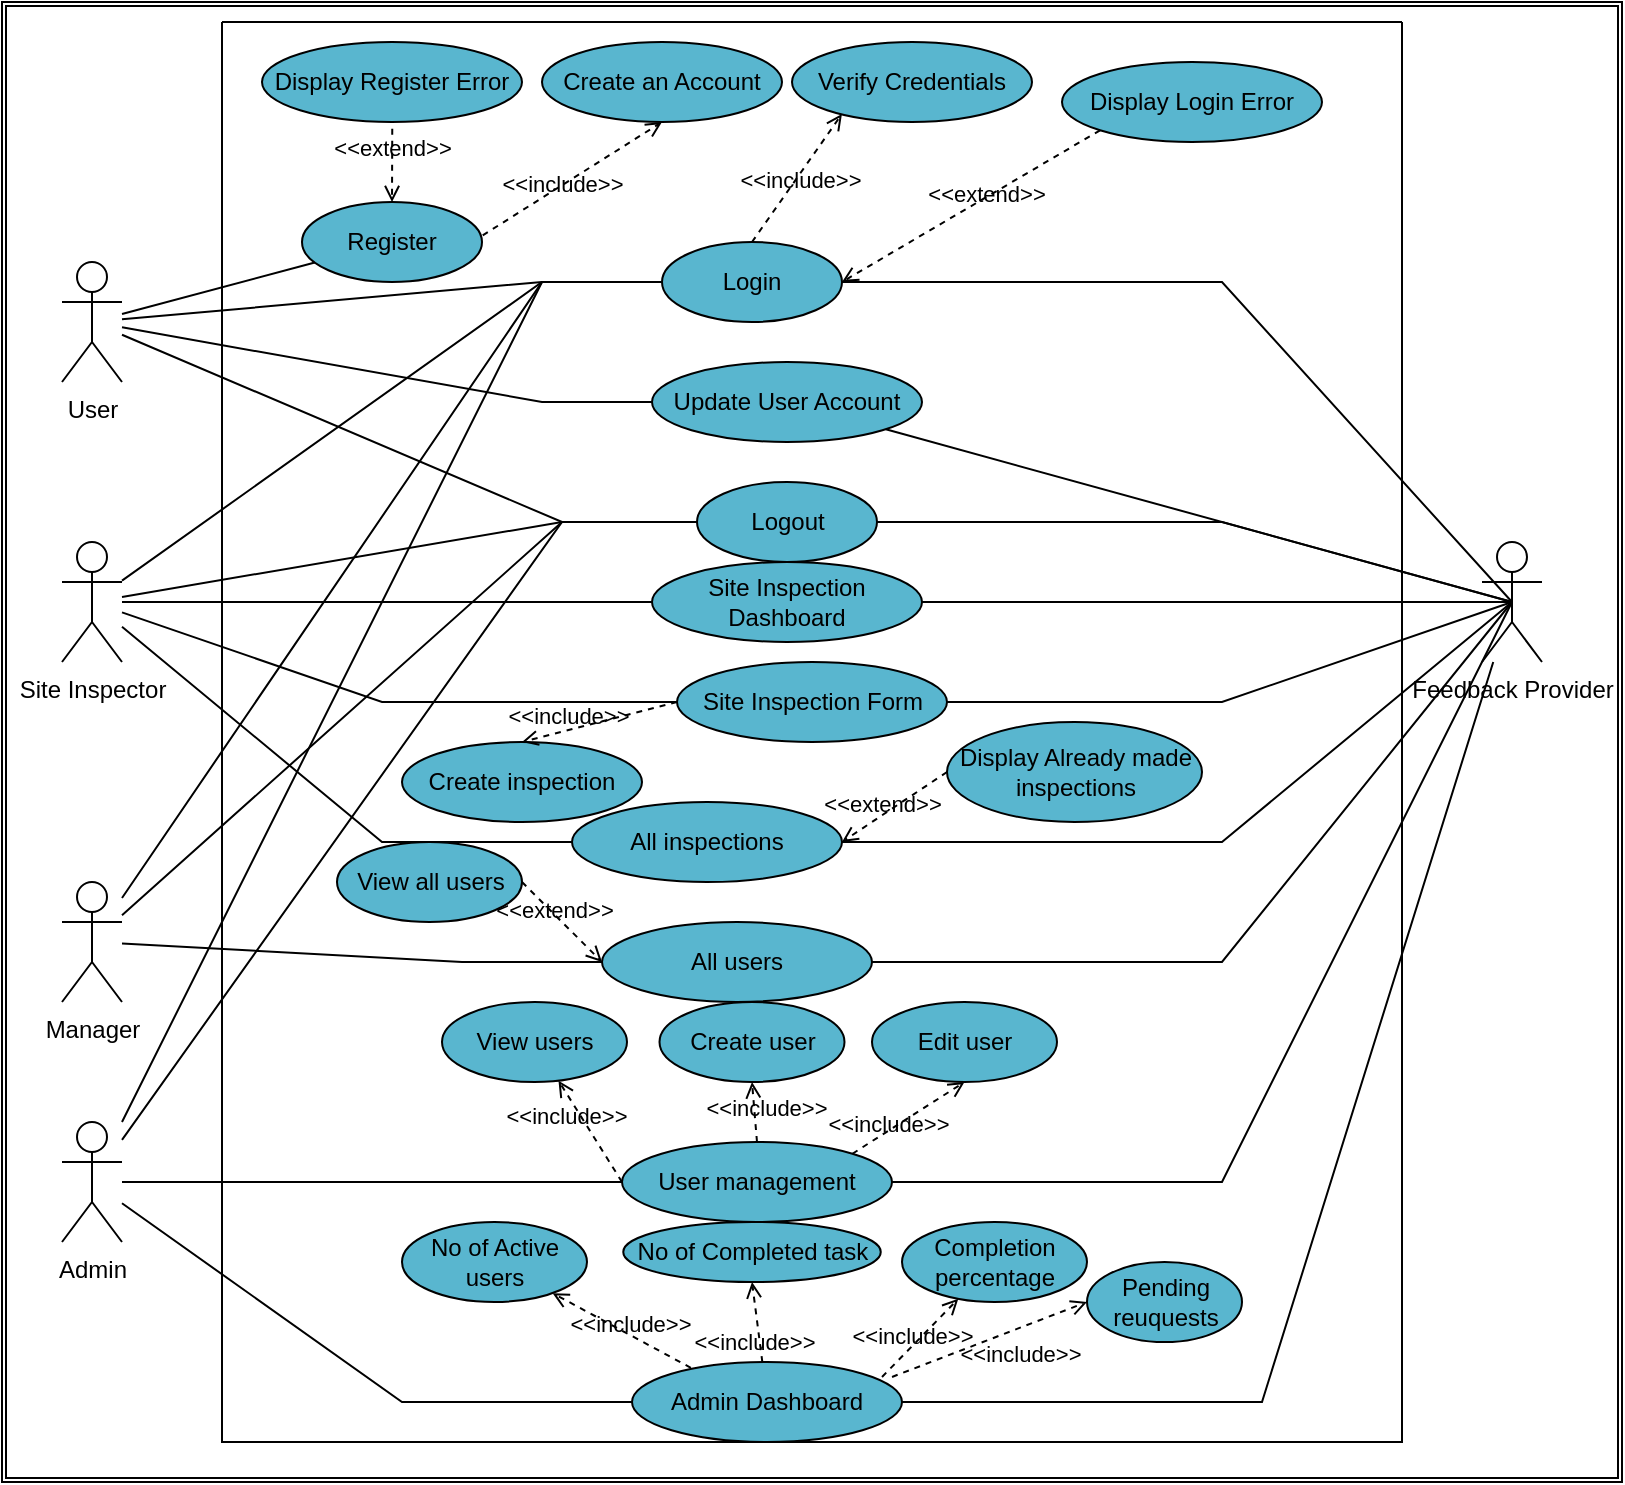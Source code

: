 <mxfile version="20.2.1" type="device"><diagram id="AR4PdZXjg1Hd1nOpft0Y" name="Page-1"><mxGraphModel dx="1085" dy="603" grid="1" gridSize="10" guides="1" tooltips="1" connect="1" arrows="1" fold="1" page="1" pageScale="1" pageWidth="850" pageHeight="1100" math="0" shadow="0"><root><mxCell id="0"/><mxCell id="1" parent="0"/><mxCell id="6Lzf9365mng91GCcVDx9-95" value="" style="group" vertex="1" connectable="0" parent="1"><mxGeometry x="120" y="110" width="810" height="740" as="geometry"/></mxCell><mxCell id="6Lzf9365mng91GCcVDx9-94" value="" style="shape=ext;double=1;rounded=0;whiteSpace=wrap;html=1;fillColor=default;gradientColor=none;" vertex="1" parent="6Lzf9365mng91GCcVDx9-95"><mxGeometry width="810" height="740" as="geometry"/></mxCell><mxCell id="6Lzf9365mng91GCcVDx9-93" value="" style="group" vertex="1" connectable="0" parent="6Lzf9365mng91GCcVDx9-95"><mxGeometry width="810" height="740" as="geometry"/></mxCell><mxCell id="6Lzf9365mng91GCcVDx9-3" value="" style="swimlane;startSize=0;fillColor=default;gradientColor=none;" vertex="1" parent="6Lzf9365mng91GCcVDx9-93"><mxGeometry width="810" height="740" as="geometry"><mxRectangle width="50" height="40" as="alternateBounds"/></mxGeometry></mxCell><mxCell id="6Lzf9365mng91GCcVDx9-5" value="User" style="shape=umlActor;verticalLabelPosition=bottom;verticalAlign=top;html=1;outlineConnect=0;" vertex="1" parent="6Lzf9365mng91GCcVDx9-3"><mxGeometry x="30" y="130" width="30" height="60" as="geometry"/></mxCell><mxCell id="6Lzf9365mng91GCcVDx9-23" value="Feedback Provider" style="shape=umlActor;verticalLabelPosition=bottom;verticalAlign=top;html=1;outlineConnect=0;" vertex="1" parent="6Lzf9365mng91GCcVDx9-3"><mxGeometry x="740" y="270" width="30" height="60" as="geometry"/></mxCell><mxCell id="6Lzf9365mng91GCcVDx9-25" value="Site Inspector" style="shape=umlActor;verticalLabelPosition=bottom;verticalAlign=top;html=1;outlineConnect=0;" vertex="1" parent="6Lzf9365mng91GCcVDx9-3"><mxGeometry x="30" y="270" width="30" height="60" as="geometry"/></mxCell><mxCell id="6Lzf9365mng91GCcVDx9-49" value="Manager" style="shape=umlActor;verticalLabelPosition=bottom;verticalAlign=top;html=1;outlineConnect=0;" vertex="1" parent="6Lzf9365mng91GCcVDx9-3"><mxGeometry x="30" y="440" width="30" height="60" as="geometry"/></mxCell><mxCell id="6Lzf9365mng91GCcVDx9-65" value="Admin" style="shape=umlActor;verticalLabelPosition=bottom;verticalAlign=top;html=1;outlineConnect=0;" vertex="1" parent="6Lzf9365mng91GCcVDx9-3"><mxGeometry x="30" y="560" width="30" height="60" as="geometry"/></mxCell><mxCell id="6Lzf9365mng91GCcVDx9-4" value="" style="swimlane;startSize=0;" vertex="1" parent="6Lzf9365mng91GCcVDx9-93"><mxGeometry x="110" y="10" width="590" height="710" as="geometry"><mxRectangle x="110" y="10" width="50" height="40" as="alternateBounds"/></mxGeometry></mxCell><mxCell id="6Lzf9365mng91GCcVDx9-6" value="Register" style="ellipse;whiteSpace=wrap;html=1;fillColor=#59B6CF;" vertex="1" parent="6Lzf9365mng91GCcVDx9-4"><mxGeometry x="40" y="90" width="90" height="40" as="geometry"/></mxCell><mxCell id="6Lzf9365mng91GCcVDx9-7" value="Create an Account" style="ellipse;whiteSpace=wrap;html=1;fillColor=#59B6CF;" vertex="1" parent="6Lzf9365mng91GCcVDx9-4"><mxGeometry x="160" y="10" width="120" height="40" as="geometry"/></mxCell><mxCell id="6Lzf9365mng91GCcVDx9-8" value="Display Register Error" style="ellipse;whiteSpace=wrap;html=1;fillColor=#59B6CF;" vertex="1" parent="6Lzf9365mng91GCcVDx9-4"><mxGeometry x="20" y="10" width="130" height="40" as="geometry"/></mxCell><mxCell id="6Lzf9365mng91GCcVDx9-11" value="&amp;lt;&amp;lt;extend&amp;gt;&amp;gt;" style="html=1;verticalAlign=bottom;labelBackgroundColor=none;endArrow=open;endFill=0;dashed=1;rounded=0;exitX=0.501;exitY=1.083;exitDx=0;exitDy=0;exitPerimeter=0;entryX=0.5;entryY=0;entryDx=0;entryDy=0;" edge="1" parent="6Lzf9365mng91GCcVDx9-4" source="6Lzf9365mng91GCcVDx9-8" target="6Lzf9365mng91GCcVDx9-6"><mxGeometry width="160" relative="1" as="geometry"><mxPoint x="150" y="99.76" as="sourcePoint"/><mxPoint x="310" y="99.76" as="targetPoint"/></mxGeometry></mxCell><mxCell id="6Lzf9365mng91GCcVDx9-12" value="&amp;lt;&amp;lt;include&amp;gt;&amp;gt;" style="html=1;verticalAlign=bottom;labelBackgroundColor=none;endArrow=open;endFill=0;dashed=1;rounded=0;entryX=0.5;entryY=1;entryDx=0;entryDy=0;exitX=1.004;exitY=0.417;exitDx=0;exitDy=0;exitPerimeter=0;" edge="1" parent="6Lzf9365mng91GCcVDx9-4" source="6Lzf9365mng91GCcVDx9-6" target="6Lzf9365mng91GCcVDx9-7"><mxGeometry x="-0.2" y="-7" width="160" relative="1" as="geometry"><mxPoint x="170" y="90" as="sourcePoint"/><mxPoint x="330" y="90" as="targetPoint"/><mxPoint as="offset"/></mxGeometry></mxCell><mxCell id="6Lzf9365mng91GCcVDx9-13" value="Login" style="ellipse;whiteSpace=wrap;html=1;fillColor=#59B6CF;" vertex="1" parent="6Lzf9365mng91GCcVDx9-4"><mxGeometry x="220" y="110" width="90" height="40" as="geometry"/></mxCell><mxCell id="6Lzf9365mng91GCcVDx9-14" value="Logout" style="ellipse;whiteSpace=wrap;html=1;fillColor=#59B6CF;" vertex="1" parent="6Lzf9365mng91GCcVDx9-4"><mxGeometry x="237.5" y="230" width="90" height="40" as="geometry"/></mxCell><mxCell id="6Lzf9365mng91GCcVDx9-17" value="Verify Credentials" style="ellipse;whiteSpace=wrap;html=1;fillColor=#59B6CF;" vertex="1" parent="6Lzf9365mng91GCcVDx9-4"><mxGeometry x="285" y="10" width="120" height="40" as="geometry"/></mxCell><mxCell id="6Lzf9365mng91GCcVDx9-18" value="Display Login Error" style="ellipse;whiteSpace=wrap;html=1;fillColor=#59B6CF;" vertex="1" parent="6Lzf9365mng91GCcVDx9-4"><mxGeometry x="420" y="20" width="130" height="40" as="geometry"/></mxCell><mxCell id="6Lzf9365mng91GCcVDx9-19" value="&amp;lt;&amp;lt;extend&amp;gt;&amp;gt;" style="html=1;verticalAlign=bottom;labelBackgroundColor=none;endArrow=open;endFill=0;dashed=1;rounded=0;exitX=0;exitY=1;exitDx=0;exitDy=0;entryX=1;entryY=0.5;entryDx=0;entryDy=0;" edge="1" parent="6Lzf9365mng91GCcVDx9-4" source="6Lzf9365mng91GCcVDx9-18" target="6Lzf9365mng91GCcVDx9-13"><mxGeometry x="-0.074" y="6" width="160" relative="1" as="geometry"><mxPoint x="120" y="-0.24" as="sourcePoint"/><mxPoint x="285" y="110" as="targetPoint"/><mxPoint as="offset"/></mxGeometry></mxCell><mxCell id="6Lzf9365mng91GCcVDx9-20" value="&amp;lt;&amp;lt;include&amp;gt;&amp;gt;" style="html=1;verticalAlign=bottom;labelBackgroundColor=none;endArrow=open;endFill=0;dashed=1;rounded=0;entryX=0.208;entryY=0.9;entryDx=0;entryDy=0;entryPerimeter=0;exitX=0.5;exitY=0;exitDx=0;exitDy=0;" edge="1" parent="6Lzf9365mng91GCcVDx9-4" target="6Lzf9365mng91GCcVDx9-17" source="6Lzf9365mng91GCcVDx9-13"><mxGeometry x="-0.2" y="-7" width="160" relative="1" as="geometry"><mxPoint x="280" y="110" as="sourcePoint"/><mxPoint x="300" y="-10" as="targetPoint"/><mxPoint as="offset"/></mxGeometry></mxCell><mxCell id="6Lzf9365mng91GCcVDx9-21" value="Update User Account" style="ellipse;whiteSpace=wrap;html=1;fillColor=#59B6CF;" vertex="1" parent="6Lzf9365mng91GCcVDx9-4"><mxGeometry x="215" y="170" width="135" height="40" as="geometry"/></mxCell><mxCell id="6Lzf9365mng91GCcVDx9-36" value="Site Inspection Form" style="ellipse;whiteSpace=wrap;html=1;fillColor=#59B6CF;" vertex="1" parent="6Lzf9365mng91GCcVDx9-4"><mxGeometry x="227.5" y="320" width="135" height="40" as="geometry"/></mxCell><mxCell id="6Lzf9365mng91GCcVDx9-39" value="Create inspection" style="ellipse;whiteSpace=wrap;html=1;fillColor=#59B6CF;" vertex="1" parent="6Lzf9365mng91GCcVDx9-4"><mxGeometry x="90" y="360" width="120" height="40" as="geometry"/></mxCell><mxCell id="6Lzf9365mng91GCcVDx9-40" value="&amp;lt;&amp;lt;include&amp;gt;&amp;gt;" style="html=1;verticalAlign=bottom;labelBackgroundColor=none;endArrow=open;endFill=0;dashed=1;rounded=0;entryX=0.5;entryY=0;entryDx=0;entryDy=0;exitX=0;exitY=0.5;exitDx=0;exitDy=0;" edge="1" parent="6Lzf9365mng91GCcVDx9-4" target="6Lzf9365mng91GCcVDx9-39" source="6Lzf9365mng91GCcVDx9-36"><mxGeometry x="0.422" y="2" width="160" relative="1" as="geometry"><mxPoint x="215.0" y="429.68" as="sourcePoint"/><mxPoint x="184.64" y="293" as="targetPoint"/><mxPoint as="offset"/></mxGeometry></mxCell><mxCell id="6Lzf9365mng91GCcVDx9-41" value="All inspections" style="ellipse;whiteSpace=wrap;html=1;fillColor=#59B6CF;" vertex="1" parent="6Lzf9365mng91GCcVDx9-4"><mxGeometry x="175" y="390" width="135" height="40" as="geometry"/></mxCell><mxCell id="6Lzf9365mng91GCcVDx9-44" value="Site Inspection Dashboard" style="ellipse;whiteSpace=wrap;html=1;fillColor=#59B6CF;" vertex="1" parent="6Lzf9365mng91GCcVDx9-4"><mxGeometry x="215" y="270" width="135" height="40" as="geometry"/></mxCell><mxCell id="6Lzf9365mng91GCcVDx9-52" value="Display Already made inspections" style="ellipse;whiteSpace=wrap;html=1;fillColor=#59B6CF;" vertex="1" parent="6Lzf9365mng91GCcVDx9-4"><mxGeometry x="362.5" y="350" width="127.5" height="50" as="geometry"/></mxCell><mxCell id="6Lzf9365mng91GCcVDx9-59" value="&amp;lt;&amp;lt;extend&amp;gt;&amp;gt;" style="html=1;verticalAlign=bottom;labelBackgroundColor=none;endArrow=open;endFill=0;dashed=1;rounded=0;exitX=0;exitY=0.5;exitDx=0;exitDy=0;entryX=1;entryY=0.5;entryDx=0;entryDy=0;" edge="1" parent="6Lzf9365mng91GCcVDx9-4" source="6Lzf9365mng91GCcVDx9-52" target="6Lzf9365mng91GCcVDx9-41"><mxGeometry x="0.297" y="3" width="160" relative="1" as="geometry"><mxPoint x="499.038" y="360.002" as="sourcePoint"/><mxPoint x="370" y="435.86" as="targetPoint"/><mxPoint as="offset"/></mxGeometry></mxCell><mxCell id="6Lzf9365mng91GCcVDx9-60" value="All users" style="ellipse;whiteSpace=wrap;html=1;fillColor=#59B6CF;" vertex="1" parent="6Lzf9365mng91GCcVDx9-4"><mxGeometry x="190" y="450" width="135" height="40" as="geometry"/></mxCell><mxCell id="6Lzf9365mng91GCcVDx9-63" value="View all users" style="ellipse;whiteSpace=wrap;html=1;fillColor=#59B6CF;" vertex="1" parent="6Lzf9365mng91GCcVDx9-4"><mxGeometry x="57.5" y="410" width="92.5" height="40" as="geometry"/></mxCell><mxCell id="6Lzf9365mng91GCcVDx9-64" value="&amp;lt;&amp;lt;extend&amp;gt;&amp;gt;" style="html=1;verticalAlign=bottom;labelBackgroundColor=none;endArrow=open;endFill=0;dashed=1;rounded=0;exitX=1;exitY=0.5;exitDx=0;exitDy=0;entryX=0;entryY=0.5;entryDx=0;entryDy=0;" edge="1" parent="6Lzf9365mng91GCcVDx9-4" source="6Lzf9365mng91GCcVDx9-63" target="6Lzf9365mng91GCcVDx9-60"><mxGeometry x="-0.02" y="-5" width="160" relative="1" as="geometry"><mxPoint x="259.038" y="310.002" as="sourcePoint"/><mxPoint x="300" y="480.0" as="targetPoint"/><mxPoint as="offset"/><Array as="points"/></mxGeometry></mxCell><mxCell id="6Lzf9365mng91GCcVDx9-68" value="User management" style="ellipse;whiteSpace=wrap;html=1;fillColor=#59B6CF;" vertex="1" parent="6Lzf9365mng91GCcVDx9-4"><mxGeometry x="200" y="560" width="135" height="40" as="geometry"/></mxCell><mxCell id="6Lzf9365mng91GCcVDx9-70" value="&amp;lt;&amp;lt;include&amp;gt;&amp;gt;" style="html=1;verticalAlign=bottom;labelBackgroundColor=none;endArrow=open;endFill=0;dashed=1;rounded=0;exitX=0;exitY=0.5;exitDx=0;exitDy=0;" edge="1" parent="6Lzf9365mng91GCcVDx9-4" source="6Lzf9365mng91GCcVDx9-68" target="6Lzf9365mng91GCcVDx9-71"><mxGeometry x="0.169" y="11" width="160" relative="1" as="geometry"><mxPoint x="210.0" y="540" as="sourcePoint"/><mxPoint x="132.5" y="560.0" as="targetPoint"/><mxPoint as="offset"/></mxGeometry></mxCell><mxCell id="6Lzf9365mng91GCcVDx9-71" value="View users" style="ellipse;whiteSpace=wrap;html=1;fillColor=#59B6CF;" vertex="1" parent="6Lzf9365mng91GCcVDx9-4"><mxGeometry x="110" y="490" width="92.5" height="40" as="geometry"/></mxCell><mxCell id="6Lzf9365mng91GCcVDx9-72" value="Create user" style="ellipse;whiteSpace=wrap;html=1;fillColor=#59B6CF;" vertex="1" parent="6Lzf9365mng91GCcVDx9-4"><mxGeometry x="218.75" y="490" width="92.5" height="40" as="geometry"/></mxCell><mxCell id="6Lzf9365mng91GCcVDx9-73" value="&amp;lt;&amp;lt;include&amp;gt;&amp;gt;" style="html=1;verticalAlign=bottom;labelBackgroundColor=none;endArrow=open;endFill=0;dashed=1;rounded=0;entryX=0.5;entryY=1;entryDx=0;entryDy=0;exitX=0.5;exitY=0;exitDx=0;exitDy=0;" edge="1" parent="6Lzf9365mng91GCcVDx9-4" source="6Lzf9365mng91GCcVDx9-68" target="6Lzf9365mng91GCcVDx9-72"><mxGeometry x="-0.458" y="-5" width="160" relative="1" as="geometry"><mxPoint x="200" y="570" as="sourcePoint"/><mxPoint x="151.239" y="546.084" as="targetPoint"/><mxPoint as="offset"/></mxGeometry></mxCell><mxCell id="6Lzf9365mng91GCcVDx9-74" value="Edit user" style="ellipse;whiteSpace=wrap;html=1;fillColor=#59B6CF;" vertex="1" parent="6Lzf9365mng91GCcVDx9-4"><mxGeometry x="325" y="490" width="92.5" height="40" as="geometry"/></mxCell><mxCell id="6Lzf9365mng91GCcVDx9-76" value="&amp;lt;&amp;lt;include&amp;gt;&amp;gt;" style="html=1;verticalAlign=bottom;labelBackgroundColor=none;endArrow=open;endFill=0;dashed=1;rounded=0;entryX=0.5;entryY=1;entryDx=0;entryDy=0;exitX=1;exitY=0;exitDx=0;exitDy=0;" edge="1" parent="6Lzf9365mng91GCcVDx9-4" source="6Lzf9365mng91GCcVDx9-68" target="6Lzf9365mng91GCcVDx9-74"><mxGeometry x="-0.458" y="-5" width="160" relative="1" as="geometry"><mxPoint x="255.495" y="568.36" as="sourcePoint"/><mxPoint x="252.803" y="539.28" as="targetPoint"/><mxPoint as="offset"/></mxGeometry></mxCell><mxCell id="6Lzf9365mng91GCcVDx9-78" value="Admin Dashboard" style="ellipse;whiteSpace=wrap;html=1;fillColor=#59B6CF;" vertex="1" parent="6Lzf9365mng91GCcVDx9-4"><mxGeometry x="205" y="670" width="135" height="40" as="geometry"/></mxCell><mxCell id="6Lzf9365mng91GCcVDx9-80" value="&amp;lt;&amp;lt;include&amp;gt;&amp;gt;" style="html=1;verticalAlign=bottom;labelBackgroundColor=none;endArrow=open;endFill=0;dashed=1;rounded=0;exitX=0.218;exitY=0.073;exitDx=0;exitDy=0;exitPerimeter=0;" edge="1" parent="6Lzf9365mng91GCcVDx9-4" target="6Lzf9365mng91GCcVDx9-81" source="6Lzf9365mng91GCcVDx9-78"><mxGeometry x="-0.176" y="3" width="160" relative="1" as="geometry"><mxPoint x="212.5" y="680" as="sourcePoint"/><mxPoint x="-85" y="540.0" as="targetPoint"/><mxPoint as="offset"/><Array as="points"/></mxGeometry></mxCell><mxCell id="6Lzf9365mng91GCcVDx9-81" value="No of Active users" style="ellipse;whiteSpace=wrap;html=1;fillColor=#59B6CF;" vertex="1" parent="6Lzf9365mng91GCcVDx9-4"><mxGeometry x="90" y="600" width="92.5" height="40" as="geometry"/></mxCell><mxCell id="6Lzf9365mng91GCcVDx9-82" value="No of Completed task" style="ellipse;whiteSpace=wrap;html=1;fillColor=#59B6CF;" vertex="1" parent="6Lzf9365mng91GCcVDx9-4"><mxGeometry x="200.63" y="600" width="128.75" height="30" as="geometry"/></mxCell><mxCell id="6Lzf9365mng91GCcVDx9-84" value="&amp;lt;&amp;lt;include&amp;gt;&amp;gt;" style="html=1;verticalAlign=bottom;labelBackgroundColor=none;endArrow=open;endFill=0;dashed=1;rounded=0;entryX=0.5;entryY=1;entryDx=0;entryDy=0;" edge="1" parent="6Lzf9365mng91GCcVDx9-4" source="6Lzf9365mng91GCcVDx9-78" target="6Lzf9365mng91GCcVDx9-82"><mxGeometry x="-0.929" y="4" width="160" relative="1" as="geometry"><mxPoint x="239.43" y="672.92" as="sourcePoint"/><mxPoint x="155.55" y="634.523" as="targetPoint"/><mxPoint as="offset"/><Array as="points"/></mxGeometry></mxCell><mxCell id="6Lzf9365mng91GCcVDx9-87" value="&amp;lt;&amp;lt;include&amp;gt;&amp;gt;" style="html=1;verticalAlign=bottom;labelBackgroundColor=none;endArrow=open;endFill=0;dashed=1;rounded=0;exitX=0.926;exitY=0.187;exitDx=0;exitDy=0;exitPerimeter=0;" edge="1" parent="6Lzf9365mng91GCcVDx9-4" target="6Lzf9365mng91GCcVDx9-88" source="6Lzf9365mng91GCcVDx9-78"><mxGeometry x="-0.329" y="-3" width="160" relative="1" as="geometry"><mxPoint x="479.43" y="662.92" as="sourcePoint"/><mxPoint x="-65" y="420.0" as="targetPoint"/><mxPoint as="offset"/><Array as="points"/></mxGeometry></mxCell><mxCell id="6Lzf9365mng91GCcVDx9-88" value="Completion percentage" style="ellipse;whiteSpace=wrap;html=1;fillColor=#59B6CF;" vertex="1" parent="6Lzf9365mng91GCcVDx9-4"><mxGeometry x="340" y="600" width="92.5" height="40" as="geometry"/></mxCell><mxCell id="6Lzf9365mng91GCcVDx9-89" value="Pending reuquests" style="ellipse;whiteSpace=wrap;html=1;fillColor=#59B6CF;" vertex="1" parent="6Lzf9365mng91GCcVDx9-4"><mxGeometry x="432.5" y="620" width="77.5" height="40" as="geometry"/></mxCell><mxCell id="6Lzf9365mng91GCcVDx9-9" style="rounded=0;orthogonalLoop=1;jettySize=auto;html=1;endArrow=none;endFill=0;" edge="1" parent="6Lzf9365mng91GCcVDx9-93" source="6Lzf9365mng91GCcVDx9-5" target="6Lzf9365mng91GCcVDx9-6"><mxGeometry relative="1" as="geometry"/></mxCell><mxCell id="6Lzf9365mng91GCcVDx9-15" style="edgeStyle=none;rounded=0;orthogonalLoop=1;jettySize=auto;html=1;endArrow=none;endFill=0;" edge="1" parent="6Lzf9365mng91GCcVDx9-93" source="6Lzf9365mng91GCcVDx9-5" target="6Lzf9365mng91GCcVDx9-13"><mxGeometry relative="1" as="geometry"><Array as="points"><mxPoint x="270" y="140"/></Array></mxGeometry></mxCell><mxCell id="6Lzf9365mng91GCcVDx9-16" style="edgeStyle=none;rounded=0;orthogonalLoop=1;jettySize=auto;html=1;endArrow=none;endFill=0;" edge="1" parent="6Lzf9365mng91GCcVDx9-93" source="6Lzf9365mng91GCcVDx9-5" target="6Lzf9365mng91GCcVDx9-14"><mxGeometry relative="1" as="geometry"><Array as="points"><mxPoint x="280" y="260"/></Array></mxGeometry></mxCell><mxCell id="6Lzf9365mng91GCcVDx9-24" style="edgeStyle=none;rounded=0;orthogonalLoop=1;jettySize=auto;html=1;entryX=0.5;entryY=0.5;entryDx=0;entryDy=0;entryPerimeter=0;endArrow=none;endFill=0;" edge="1" parent="6Lzf9365mng91GCcVDx9-93" source="6Lzf9365mng91GCcVDx9-13" target="6Lzf9365mng91GCcVDx9-23"><mxGeometry relative="1" as="geometry"><Array as="points"><mxPoint x="610" y="140"/></Array></mxGeometry></mxCell><mxCell id="6Lzf9365mng91GCcVDx9-31" style="edgeStyle=none;rounded=0;orthogonalLoop=1;jettySize=auto;html=1;entryX=0;entryY=0.5;entryDx=0;entryDy=0;endArrow=none;endFill=0;" edge="1" parent="6Lzf9365mng91GCcVDx9-93" source="6Lzf9365mng91GCcVDx9-25" target="6Lzf9365mng91GCcVDx9-13"><mxGeometry relative="1" as="geometry"><mxPoint x="180" y="270" as="targetPoint"/><Array as="points"><mxPoint x="270" y="140"/></Array></mxGeometry></mxCell><mxCell id="6Lzf9365mng91GCcVDx9-32" style="edgeStyle=none;rounded=0;orthogonalLoop=1;jettySize=auto;html=1;entryX=0;entryY=0.5;entryDx=0;entryDy=0;endArrow=none;endFill=0;" edge="1" parent="6Lzf9365mng91GCcVDx9-93" source="6Lzf9365mng91GCcVDx9-25" target="6Lzf9365mng91GCcVDx9-14"><mxGeometry relative="1" as="geometry"><Array as="points"><mxPoint x="280" y="260"/></Array></mxGeometry></mxCell><mxCell id="6Lzf9365mng91GCcVDx9-33" style="edgeStyle=none;rounded=0;orthogonalLoop=1;jettySize=auto;html=1;entryX=0.5;entryY=0.5;entryDx=0;entryDy=0;entryPerimeter=0;endArrow=none;endFill=0;" edge="1" parent="6Lzf9365mng91GCcVDx9-93" source="6Lzf9365mng91GCcVDx9-14" target="6Lzf9365mng91GCcVDx9-23"><mxGeometry relative="1" as="geometry"><Array as="points"><mxPoint x="610" y="260"/></Array></mxGeometry></mxCell><mxCell id="6Lzf9365mng91GCcVDx9-34" style="edgeStyle=none;rounded=0;orthogonalLoop=1;jettySize=auto;html=1;entryX=0;entryY=0.5;entryDx=0;entryDy=0;endArrow=none;endFill=0;" edge="1" parent="6Lzf9365mng91GCcVDx9-93" source="6Lzf9365mng91GCcVDx9-5" target="6Lzf9365mng91GCcVDx9-21"><mxGeometry relative="1" as="geometry"><Array as="points"><mxPoint x="270" y="200"/></Array></mxGeometry></mxCell><mxCell id="6Lzf9365mng91GCcVDx9-35" style="edgeStyle=none;rounded=0;orthogonalLoop=1;jettySize=auto;html=1;entryX=0.5;entryY=0.5;entryDx=0;entryDy=0;entryPerimeter=0;endArrow=none;endFill=0;" edge="1" parent="6Lzf9365mng91GCcVDx9-93" source="6Lzf9365mng91GCcVDx9-21" target="6Lzf9365mng91GCcVDx9-23"><mxGeometry relative="1" as="geometry"/></mxCell><mxCell id="6Lzf9365mng91GCcVDx9-37" style="edgeStyle=none;rounded=0;orthogonalLoop=1;jettySize=auto;html=1;endArrow=none;endFill=0;entryX=0;entryY=0.5;entryDx=0;entryDy=0;" edge="1" parent="6Lzf9365mng91GCcVDx9-93" source="6Lzf9365mng91GCcVDx9-25" target="6Lzf9365mng91GCcVDx9-36"><mxGeometry relative="1" as="geometry"><Array as="points"><mxPoint x="190" y="350"/></Array></mxGeometry></mxCell><mxCell id="6Lzf9365mng91GCcVDx9-43" style="edgeStyle=none;rounded=0;orthogonalLoop=1;jettySize=auto;html=1;endArrow=none;endFill=0;exitX=1;exitY=0.5;exitDx=0;exitDy=0;entryX=0.5;entryY=0.5;entryDx=0;entryDy=0;entryPerimeter=0;" edge="1" parent="6Lzf9365mng91GCcVDx9-93" source="6Lzf9365mng91GCcVDx9-41" target="6Lzf9365mng91GCcVDx9-23"><mxGeometry relative="1" as="geometry"><Array as="points"><mxPoint x="610" y="420"/></Array></mxGeometry></mxCell><mxCell id="6Lzf9365mng91GCcVDx9-45" style="edgeStyle=none;rounded=0;orthogonalLoop=1;jettySize=auto;html=1;entryX=0;entryY=0.5;entryDx=0;entryDy=0;endArrow=none;endFill=0;" edge="1" parent="6Lzf9365mng91GCcVDx9-93" source="6Lzf9365mng91GCcVDx9-25" target="6Lzf9365mng91GCcVDx9-44"><mxGeometry relative="1" as="geometry"/></mxCell><mxCell id="6Lzf9365mng91GCcVDx9-46" style="edgeStyle=none;rounded=0;orthogonalLoop=1;jettySize=auto;html=1;entryX=0.5;entryY=0.5;entryDx=0;entryDy=0;entryPerimeter=0;endArrow=none;endFill=0;exitX=1;exitY=0.5;exitDx=0;exitDy=0;" edge="1" parent="6Lzf9365mng91GCcVDx9-93" source="6Lzf9365mng91GCcVDx9-44" target="6Lzf9365mng91GCcVDx9-23"><mxGeometry relative="1" as="geometry"><Array as="points"><mxPoint x="610" y="300"/></Array></mxGeometry></mxCell><mxCell id="6Lzf9365mng91GCcVDx9-47" style="edgeStyle=none;rounded=0;orthogonalLoop=1;jettySize=auto;html=1;entryX=0.5;entryY=0.5;entryDx=0;entryDy=0;entryPerimeter=0;endArrow=none;endFill=0;exitX=1;exitY=0.5;exitDx=0;exitDy=0;" edge="1" parent="6Lzf9365mng91GCcVDx9-93" source="6Lzf9365mng91GCcVDx9-36" target="6Lzf9365mng91GCcVDx9-23"><mxGeometry relative="1" as="geometry"><Array as="points"><mxPoint x="610" y="350"/></Array></mxGeometry></mxCell><mxCell id="6Lzf9365mng91GCcVDx9-48" style="edgeStyle=none;rounded=0;orthogonalLoop=1;jettySize=auto;html=1;entryX=0;entryY=0.5;entryDx=0;entryDy=0;endArrow=none;endFill=0;" edge="1" parent="6Lzf9365mng91GCcVDx9-93" source="6Lzf9365mng91GCcVDx9-25" target="6Lzf9365mng91GCcVDx9-41"><mxGeometry relative="1" as="geometry"><Array as="points"><mxPoint x="190" y="420"/></Array></mxGeometry></mxCell><mxCell id="6Lzf9365mng91GCcVDx9-50" style="edgeStyle=none;rounded=0;orthogonalLoop=1;jettySize=auto;html=1;endArrow=none;endFill=0;entryX=0;entryY=0.5;entryDx=0;entryDy=0;" edge="1" parent="6Lzf9365mng91GCcVDx9-93" source="6Lzf9365mng91GCcVDx9-49" target="6Lzf9365mng91GCcVDx9-13"><mxGeometry relative="1" as="geometry"><Array as="points"><mxPoint x="270" y="140"/></Array></mxGeometry></mxCell><mxCell id="6Lzf9365mng91GCcVDx9-51" style="edgeStyle=none;rounded=0;orthogonalLoop=1;jettySize=auto;html=1;entryX=0;entryY=0.5;entryDx=0;entryDy=0;endArrow=none;endFill=0;" edge="1" parent="6Lzf9365mng91GCcVDx9-93" source="6Lzf9365mng91GCcVDx9-49" target="6Lzf9365mng91GCcVDx9-14"><mxGeometry relative="1" as="geometry"><Array as="points"><mxPoint x="280" y="260"/></Array></mxGeometry></mxCell><mxCell id="6Lzf9365mng91GCcVDx9-61" style="edgeStyle=none;rounded=0;orthogonalLoop=1;jettySize=auto;html=1;entryX=0;entryY=0.5;entryDx=0;entryDy=0;endArrow=none;endFill=0;" edge="1" parent="6Lzf9365mng91GCcVDx9-93" source="6Lzf9365mng91GCcVDx9-49" target="6Lzf9365mng91GCcVDx9-60"><mxGeometry relative="1" as="geometry"><Array as="points"><mxPoint x="230" y="480"/></Array></mxGeometry></mxCell><mxCell id="6Lzf9365mng91GCcVDx9-62" style="edgeStyle=none;rounded=0;orthogonalLoop=1;jettySize=auto;html=1;entryX=0.5;entryY=0.5;entryDx=0;entryDy=0;entryPerimeter=0;endArrow=none;endFill=0;" edge="1" parent="6Lzf9365mng91GCcVDx9-93" source="6Lzf9365mng91GCcVDx9-60" target="6Lzf9365mng91GCcVDx9-23"><mxGeometry relative="1" as="geometry"><Array as="points"><mxPoint x="610" y="480"/></Array></mxGeometry></mxCell><mxCell id="6Lzf9365mng91GCcVDx9-66" style="edgeStyle=none;rounded=0;orthogonalLoop=1;jettySize=auto;html=1;entryX=0;entryY=0.5;entryDx=0;entryDy=0;endArrow=none;endFill=0;" edge="1" parent="6Lzf9365mng91GCcVDx9-93" source="6Lzf9365mng91GCcVDx9-65" target="6Lzf9365mng91GCcVDx9-13"><mxGeometry relative="1" as="geometry"><Array as="points"><mxPoint x="270" y="140"/></Array></mxGeometry></mxCell><mxCell id="6Lzf9365mng91GCcVDx9-67" style="edgeStyle=none;rounded=0;orthogonalLoop=1;jettySize=auto;html=1;entryX=0;entryY=0.5;entryDx=0;entryDy=0;endArrow=none;endFill=0;" edge="1" parent="6Lzf9365mng91GCcVDx9-93" source="6Lzf9365mng91GCcVDx9-65" target="6Lzf9365mng91GCcVDx9-14"><mxGeometry relative="1" as="geometry"><Array as="points"><mxPoint x="280" y="260"/></Array></mxGeometry></mxCell><mxCell id="6Lzf9365mng91GCcVDx9-69" style="edgeStyle=none;rounded=0;orthogonalLoop=1;jettySize=auto;html=1;entryX=0;entryY=0.5;entryDx=0;entryDy=0;endArrow=none;endFill=0;" edge="1" parent="6Lzf9365mng91GCcVDx9-93" source="6Lzf9365mng91GCcVDx9-65" target="6Lzf9365mng91GCcVDx9-68"><mxGeometry relative="1" as="geometry"/></mxCell><mxCell id="6Lzf9365mng91GCcVDx9-77" style="edgeStyle=none;rounded=0;orthogonalLoop=1;jettySize=auto;html=1;entryX=0.5;entryY=0.5;entryDx=0;entryDy=0;entryPerimeter=0;endArrow=none;endFill=0;" edge="1" parent="6Lzf9365mng91GCcVDx9-93" source="6Lzf9365mng91GCcVDx9-68" target="6Lzf9365mng91GCcVDx9-23"><mxGeometry relative="1" as="geometry"><Array as="points"><mxPoint x="610" y="590"/></Array></mxGeometry></mxCell><mxCell id="6Lzf9365mng91GCcVDx9-79" style="edgeStyle=none;rounded=0;orthogonalLoop=1;jettySize=auto;html=1;entryX=0;entryY=0.5;entryDx=0;entryDy=0;endArrow=none;endFill=0;" edge="1" parent="6Lzf9365mng91GCcVDx9-93" source="6Lzf9365mng91GCcVDx9-65" target="6Lzf9365mng91GCcVDx9-78"><mxGeometry relative="1" as="geometry"><Array as="points"><mxPoint x="200" y="700"/></Array></mxGeometry></mxCell><mxCell id="6Lzf9365mng91GCcVDx9-91" value="&amp;lt;&amp;lt;include&amp;gt;&amp;gt;" style="html=1;verticalAlign=bottom;labelBackgroundColor=none;endArrow=open;endFill=0;dashed=1;rounded=0;exitX=0.926;exitY=0.187;exitDx=0;exitDy=0;exitPerimeter=0;entryX=0;entryY=0.5;entryDx=0;entryDy=0;" edge="1" parent="6Lzf9365mng91GCcVDx9-93" target="6Lzf9365mng91GCcVDx9-89"><mxGeometry x="0.163" y="-21" width="160" relative="1" as="geometry"><mxPoint x="445.01" y="687.48" as="sourcePoint"/><mxPoint x="483.651" y="657.45" as="targetPoint"/><mxPoint as="offset"/><Array as="points"/></mxGeometry></mxCell><mxCell id="6Lzf9365mng91GCcVDx9-92" style="edgeStyle=none;rounded=0;orthogonalLoop=1;jettySize=auto;html=1;endArrow=none;endFill=0;" edge="1" parent="6Lzf9365mng91GCcVDx9-93" source="6Lzf9365mng91GCcVDx9-78" target="6Lzf9365mng91GCcVDx9-23"><mxGeometry relative="1" as="geometry"><mxPoint x="750" y="300" as="targetPoint"/><Array as="points"><mxPoint x="630" y="700"/></Array></mxGeometry></mxCell></root></mxGraphModel></diagram></mxfile>